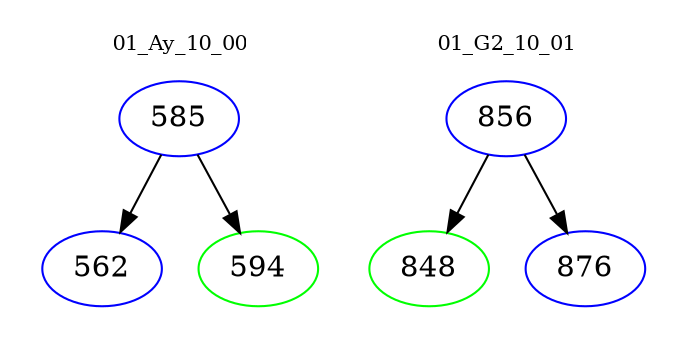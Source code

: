 digraph{
subgraph cluster_0 {
color = white
label = "01_Ay_10_00";
fontsize=10;
T0_585 [label="585", color="blue"]
T0_585 -> T0_562 [color="black"]
T0_562 [label="562", color="blue"]
T0_585 -> T0_594 [color="black"]
T0_594 [label="594", color="green"]
}
subgraph cluster_1 {
color = white
label = "01_G2_10_01";
fontsize=10;
T1_856 [label="856", color="blue"]
T1_856 -> T1_848 [color="black"]
T1_848 [label="848", color="green"]
T1_856 -> T1_876 [color="black"]
T1_876 [label="876", color="blue"]
}
}
